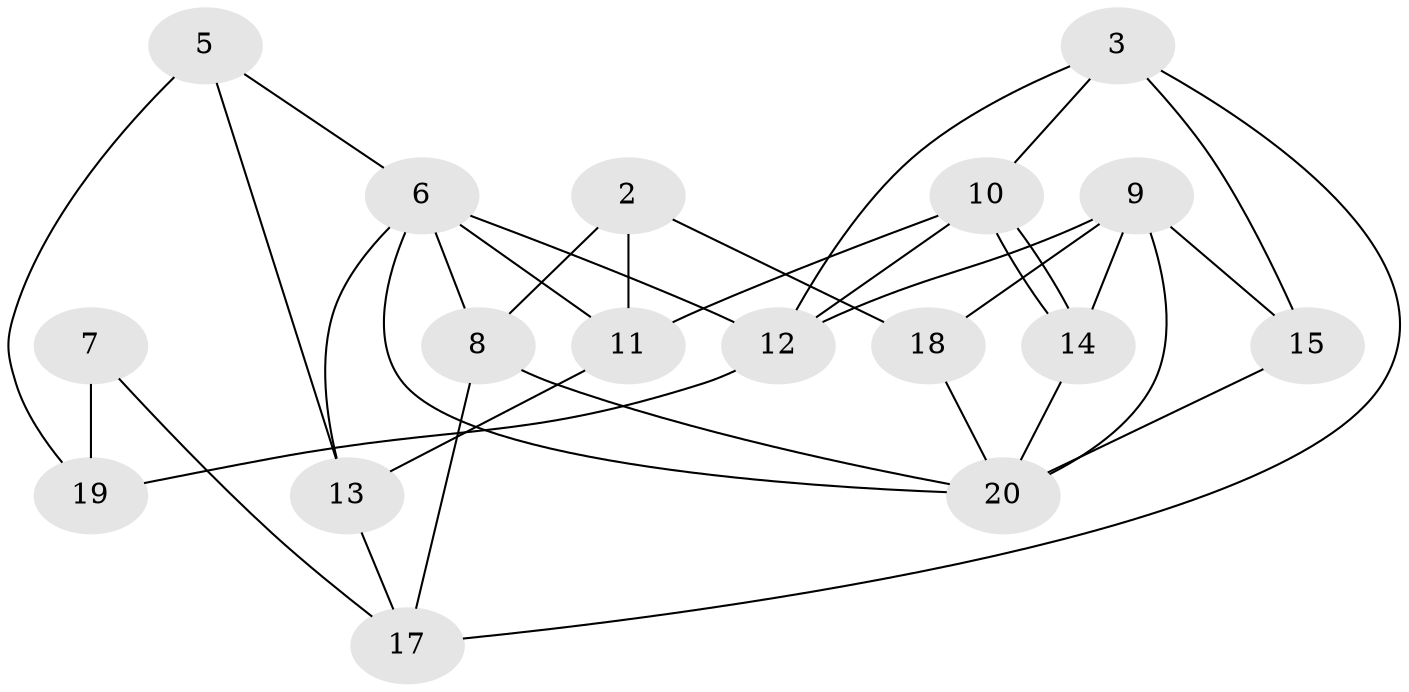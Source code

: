 // Generated by graph-tools (version 1.1) at 2025/46/02/15/25 05:46:28]
// undirected, 17 vertices, 34 edges
graph export_dot {
graph [start="1"]
  node [color=gray90,style=filled];
  2;
  3;
  5 [super="+16"];
  6;
  7 [super="+4"];
  8;
  9;
  10;
  11;
  12;
  13;
  14 [super="+1"];
  15;
  17 [super="+1"];
  18 [super="+4+16"];
  19;
  20;
  2 -- 18;
  2 -- 8;
  2 -- 11;
  3 -- 17;
  3 -- 12;
  3 -- 10;
  3 -- 15;
  5 -- 6;
  5 -- 13;
  5 -- 19;
  6 -- 11;
  6 -- 12;
  6 -- 8;
  6 -- 13;
  6 -- 20;
  7 -- 19;
  7 -- 17;
  8 -- 20;
  8 -- 17;
  9 -- 20;
  9 -- 14;
  9 -- 12;
  9 -- 15;
  9 -- 18;
  10 -- 14;
  10 -- 14;
  10 -- 11;
  10 -- 12;
  11 -- 13;
  12 -- 19;
  13 -- 17;
  14 -- 20;
  15 -- 20;
  18 -- 20;
}
